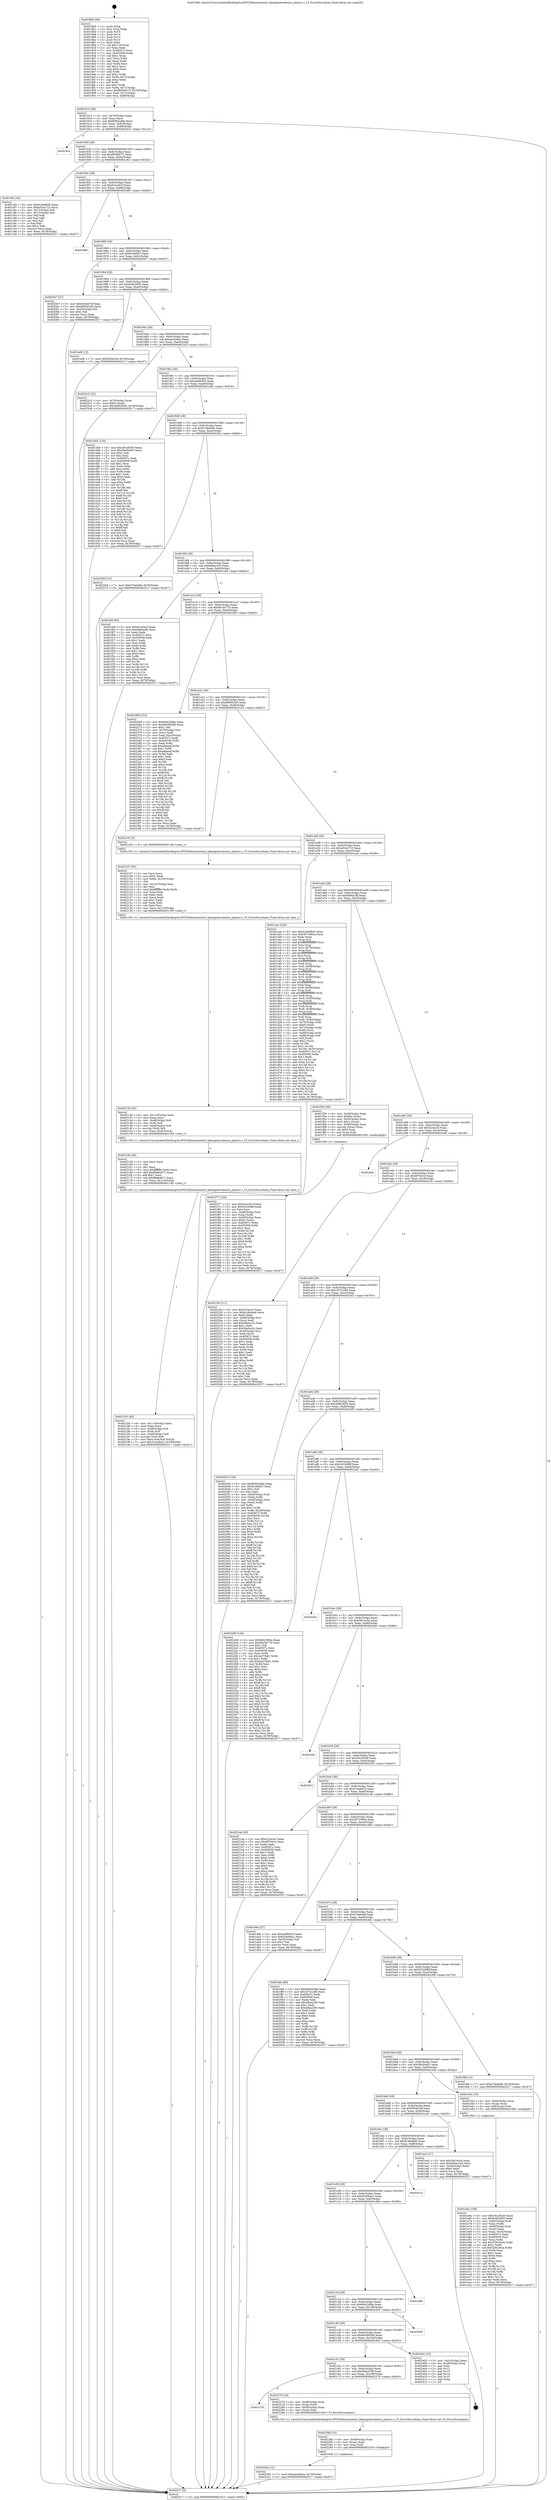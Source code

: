 digraph "0x4018b0" {
  label = "0x4018b0 (/mnt/c/Users/mathe/Desktop/tcc/POCII/binaries/extr_labenginecodeuiui_players.c_UI_ForceTorsoAnim_Final-ollvm.out::main(0))"
  labelloc = "t"
  node[shape=record]

  Entry [label="",width=0.3,height=0.3,shape=circle,fillcolor=black,style=filled]
  "0x401913" [label="{
     0x401913 [29]\l
     | [instrs]\l
     &nbsp;&nbsp;0x401913 \<+3\>: mov -0x78(%rbp),%eax\l
     &nbsp;&nbsp;0x401916 \<+2\>: mov %eax,%ecx\l
     &nbsp;&nbsp;0x401918 \<+6\>: sub $0x80942d8e,%ecx\l
     &nbsp;&nbsp;0x40191e \<+6\>: mov %eax,-0x8c(%rbp)\l
     &nbsp;&nbsp;0x401924 \<+6\>: mov %ecx,-0x90(%rbp)\l
     &nbsp;&nbsp;0x40192a \<+6\>: je 00000000004024c4 \<main+0xc14\>\l
  }"]
  "0x4024c4" [label="{
     0x4024c4\l
  }", style=dashed]
  "0x401930" [label="{
     0x401930 [28]\l
     | [instrs]\l
     &nbsp;&nbsp;0x401930 \<+5\>: jmp 0000000000401935 \<main+0x85\>\l
     &nbsp;&nbsp;0x401935 \<+6\>: mov -0x8c(%rbp),%eax\l
     &nbsp;&nbsp;0x40193b \<+5\>: sub $0x86568c73,%eax\l
     &nbsp;&nbsp;0x401940 \<+6\>: mov %eax,-0x94(%rbp)\l
     &nbsp;&nbsp;0x401946 \<+6\>: je 0000000000401c82 \<main+0x3d2\>\l
  }"]
  Exit [label="",width=0.3,height=0.3,shape=circle,fillcolor=black,style=filled,peripheries=2]
  "0x401c82" [label="{
     0x401c82 [44]\l
     | [instrs]\l
     &nbsp;&nbsp;0x401c82 \<+5\>: mov $0x618e68d5,%eax\l
     &nbsp;&nbsp;0x401c87 \<+5\>: mov $0xe53ce723,%ecx\l
     &nbsp;&nbsp;0x401c8c \<+3\>: mov -0x72(%rbp),%dl\l
     &nbsp;&nbsp;0x401c8f \<+4\>: mov -0x71(%rbp),%sil\l
     &nbsp;&nbsp;0x401c93 \<+3\>: mov %dl,%dil\l
     &nbsp;&nbsp;0x401c96 \<+3\>: and %sil,%dil\l
     &nbsp;&nbsp;0x401c99 \<+3\>: xor %sil,%dl\l
     &nbsp;&nbsp;0x401c9c \<+3\>: or %dl,%dil\l
     &nbsp;&nbsp;0x401c9f \<+4\>: test $0x1,%dil\l
     &nbsp;&nbsp;0x401ca3 \<+3\>: cmovne %ecx,%eax\l
     &nbsp;&nbsp;0x401ca6 \<+3\>: mov %eax,-0x78(%rbp)\l
     &nbsp;&nbsp;0x401ca9 \<+5\>: jmp 0000000000402517 \<main+0xc67\>\l
  }"]
  "0x40194c" [label="{
     0x40194c [28]\l
     | [instrs]\l
     &nbsp;&nbsp;0x40194c \<+5\>: jmp 0000000000401951 \<main+0xa1\>\l
     &nbsp;&nbsp;0x401951 \<+6\>: mov -0x8c(%rbp),%eax\l
     &nbsp;&nbsp;0x401957 \<+5\>: sub $0x91ec0e1f,%eax\l
     &nbsp;&nbsp;0x40195c \<+6\>: mov %eax,-0x98(%rbp)\l
     &nbsp;&nbsp;0x401962 \<+6\>: je 0000000000402480 \<main+0xbd0\>\l
  }"]
  "0x402517" [label="{
     0x402517 [5]\l
     | [instrs]\l
     &nbsp;&nbsp;0x402517 \<+5\>: jmp 0000000000401913 \<main+0x63\>\l
  }"]
  "0x4018b0" [label="{
     0x4018b0 [99]\l
     | [instrs]\l
     &nbsp;&nbsp;0x4018b0 \<+1\>: push %rbp\l
     &nbsp;&nbsp;0x4018b1 \<+3\>: mov %rsp,%rbp\l
     &nbsp;&nbsp;0x4018b4 \<+2\>: push %r15\l
     &nbsp;&nbsp;0x4018b6 \<+2\>: push %r14\l
     &nbsp;&nbsp;0x4018b8 \<+2\>: push %r13\l
     &nbsp;&nbsp;0x4018ba \<+2\>: push %r12\l
     &nbsp;&nbsp;0x4018bc \<+1\>: push %rbx\l
     &nbsp;&nbsp;0x4018bd \<+7\>: sub $0x118,%rsp\l
     &nbsp;&nbsp;0x4018c4 \<+2\>: xor %eax,%eax\l
     &nbsp;&nbsp;0x4018c6 \<+7\>: mov 0x40507c,%ecx\l
     &nbsp;&nbsp;0x4018cd \<+7\>: mov 0x405058,%edx\l
     &nbsp;&nbsp;0x4018d4 \<+3\>: sub $0x1,%eax\l
     &nbsp;&nbsp;0x4018d7 \<+3\>: mov %ecx,%r8d\l
     &nbsp;&nbsp;0x4018da \<+3\>: add %eax,%r8d\l
     &nbsp;&nbsp;0x4018dd \<+4\>: imul %r8d,%ecx\l
     &nbsp;&nbsp;0x4018e1 \<+3\>: and $0x1,%ecx\l
     &nbsp;&nbsp;0x4018e4 \<+3\>: cmp $0x0,%ecx\l
     &nbsp;&nbsp;0x4018e7 \<+4\>: sete %r9b\l
     &nbsp;&nbsp;0x4018eb \<+4\>: and $0x1,%r9b\l
     &nbsp;&nbsp;0x4018ef \<+4\>: mov %r9b,-0x72(%rbp)\l
     &nbsp;&nbsp;0x4018f3 \<+3\>: cmp $0xa,%edx\l
     &nbsp;&nbsp;0x4018f6 \<+4\>: setl %r9b\l
     &nbsp;&nbsp;0x4018fa \<+4\>: and $0x1,%r9b\l
     &nbsp;&nbsp;0x4018fe \<+4\>: mov %r9b,-0x71(%rbp)\l
     &nbsp;&nbsp;0x401902 \<+7\>: movl $0x86568c73,-0x78(%rbp)\l
     &nbsp;&nbsp;0x401909 \<+3\>: mov %edi,-0x7c(%rbp)\l
     &nbsp;&nbsp;0x40190c \<+7\>: mov %rsi,-0x88(%rbp)\l
  }"]
  "0x40229a" [label="{
     0x40229a [12]\l
     | [instrs]\l
     &nbsp;&nbsp;0x40229a \<+7\>: movl $0xaea3ebee,-0x78(%rbp)\l
     &nbsp;&nbsp;0x4022a1 \<+5\>: jmp 0000000000402517 \<main+0xc67\>\l
  }"]
  "0x402480" [label="{
     0x402480\l
  }", style=dashed]
  "0x401968" [label="{
     0x401968 [28]\l
     | [instrs]\l
     &nbsp;&nbsp;0x401968 \<+5\>: jmp 000000000040196d \<main+0xbd\>\l
     &nbsp;&nbsp;0x40196d \<+6\>: mov -0x8c(%rbp),%eax\l
     &nbsp;&nbsp;0x401973 \<+5\>: sub $0x9c3fe847,%eax\l
     &nbsp;&nbsp;0x401978 \<+6\>: mov %eax,-0x9c(%rbp)\l
     &nbsp;&nbsp;0x40197e \<+6\>: je 00000000004020e7 \<main+0x837\>\l
  }"]
  "0x40228b" [label="{
     0x40228b [15]\l
     | [instrs]\l
     &nbsp;&nbsp;0x40228b \<+4\>: mov -0x48(%rbp),%rax\l
     &nbsp;&nbsp;0x40228f \<+3\>: mov (%rax),%rax\l
     &nbsp;&nbsp;0x402292 \<+3\>: mov %rax,%rdi\l
     &nbsp;&nbsp;0x402295 \<+5\>: call 0000000000401030 \<free@plt\>\l
     | [calls]\l
     &nbsp;&nbsp;0x401030 \{1\} (unknown)\l
  }"]
  "0x4020e7" [label="{
     0x4020e7 [27]\l
     | [instrs]\l
     &nbsp;&nbsp;0x4020e7 \<+5\>: mov $0x6d4e476f,%eax\l
     &nbsp;&nbsp;0x4020ec \<+5\>: mov $0xd60002d5,%ecx\l
     &nbsp;&nbsp;0x4020f1 \<+3\>: mov -0x2d(%rbp),%dl\l
     &nbsp;&nbsp;0x4020f4 \<+3\>: test $0x1,%dl\l
     &nbsp;&nbsp;0x4020f7 \<+3\>: cmovne %ecx,%eax\l
     &nbsp;&nbsp;0x4020fa \<+3\>: mov %eax,-0x78(%rbp)\l
     &nbsp;&nbsp;0x4020fd \<+5\>: jmp 0000000000402517 \<main+0xc67\>\l
  }"]
  "0x401984" [label="{
     0x401984 [28]\l
     | [instrs]\l
     &nbsp;&nbsp;0x401984 \<+5\>: jmp 0000000000401989 \<main+0xd9\>\l
     &nbsp;&nbsp;0x401989 \<+6\>: mov -0x8c(%rbp),%eax\l
     &nbsp;&nbsp;0x40198f \<+5\>: sub $0x9c602805,%eax\l
     &nbsp;&nbsp;0x401994 \<+6\>: mov %eax,-0xa0(%rbp)\l
     &nbsp;&nbsp;0x40199a \<+6\>: je 0000000000401ed6 \<main+0x626\>\l
  }"]
  "0x401c78" [label="{
     0x401c78\l
  }", style=dashed]
  "0x401ed6" [label="{
     0x401ed6 [12]\l
     | [instrs]\l
     &nbsp;&nbsp;0x401ed6 \<+7\>: movl $0x5f5461ef,-0x78(%rbp)\l
     &nbsp;&nbsp;0x401edd \<+5\>: jmp 0000000000402517 \<main+0xc67\>\l
  }"]
  "0x4019a0" [label="{
     0x4019a0 [28]\l
     | [instrs]\l
     &nbsp;&nbsp;0x4019a0 \<+5\>: jmp 00000000004019a5 \<main+0xf5\>\l
     &nbsp;&nbsp;0x4019a5 \<+6\>: mov -0x8c(%rbp),%eax\l
     &nbsp;&nbsp;0x4019ab \<+5\>: sub $0xaea3ebee,%eax\l
     &nbsp;&nbsp;0x4019b0 \<+6\>: mov %eax,-0xa4(%rbp)\l
     &nbsp;&nbsp;0x4019b6 \<+6\>: je 00000000004022c3 \<main+0xa13\>\l
  }"]
  "0x402279" [label="{
     0x402279 [18]\l
     | [instrs]\l
     &nbsp;&nbsp;0x402279 \<+4\>: mov -0x48(%rbp),%rax\l
     &nbsp;&nbsp;0x40227d \<+3\>: mov (%rax),%rdi\l
     &nbsp;&nbsp;0x402280 \<+4\>: mov -0x58(%rbp),%rax\l
     &nbsp;&nbsp;0x402284 \<+2\>: mov (%rax),%esi\l
     &nbsp;&nbsp;0x402286 \<+5\>: call 00000000004015c0 \<UI_ForceTorsoAnim\>\l
     | [calls]\l
     &nbsp;&nbsp;0x4015c0 \{1\} (/mnt/c/Users/mathe/Desktop/tcc/POCII/binaries/extr_labenginecodeuiui_players.c_UI_ForceTorsoAnim_Final-ollvm.out::UI_ForceTorsoAnim)\l
  }"]
  "0x4022c3" [label="{
     0x4022c3 [22]\l
     | [instrs]\l
     &nbsp;&nbsp;0x4022c3 \<+4\>: mov -0x70(%rbp),%rax\l
     &nbsp;&nbsp;0x4022c7 \<+6\>: movl $0x0,(%rax)\l
     &nbsp;&nbsp;0x4022cd \<+7\>: movl $0x2b90265b,-0x78(%rbp)\l
     &nbsp;&nbsp;0x4022d4 \<+5\>: jmp 0000000000402517 \<main+0xc67\>\l
  }"]
  "0x4019bc" [label="{
     0x4019bc [28]\l
     | [instrs]\l
     &nbsp;&nbsp;0x4019bc \<+5\>: jmp 00000000004019c1 \<main+0x111\>\l
     &nbsp;&nbsp;0x4019c1 \<+6\>: mov -0x8c(%rbp),%eax\l
     &nbsp;&nbsp;0x4019c7 \<+5\>: sub $0xaef965e5,%eax\l
     &nbsp;&nbsp;0x4019cc \<+6\>: mov %eax,-0xa8(%rbp)\l
     &nbsp;&nbsp;0x4019d2 \<+6\>: je 0000000000401dd4 \<main+0x524\>\l
  }"]
  "0x401c5c" [label="{
     0x401c5c [28]\l
     | [instrs]\l
     &nbsp;&nbsp;0x401c5c \<+5\>: jmp 0000000000401c61 \<main+0x3b1\>\l
     &nbsp;&nbsp;0x401c61 \<+6\>: mov -0x8c(%rbp),%eax\l
     &nbsp;&nbsp;0x401c67 \<+5\>: sub $0x6d4e476f,%eax\l
     &nbsp;&nbsp;0x401c6c \<+6\>: mov %eax,-0x108(%rbp)\l
     &nbsp;&nbsp;0x401c72 \<+6\>: je 0000000000402279 \<main+0x9c9\>\l
  }"]
  "0x401dd4" [label="{
     0x401dd4 [134]\l
     | [instrs]\l
     &nbsp;&nbsp;0x401dd4 \<+5\>: mov $0x30c29240,%eax\l
     &nbsp;&nbsp;0x401dd9 \<+5\>: mov $0x59a50e91,%ecx\l
     &nbsp;&nbsp;0x401dde \<+2\>: mov $0x1,%dl\l
     &nbsp;&nbsp;0x401de0 \<+2\>: xor %esi,%esi\l
     &nbsp;&nbsp;0x401de2 \<+7\>: mov 0x40507c,%edi\l
     &nbsp;&nbsp;0x401de9 \<+8\>: mov 0x405058,%r8d\l
     &nbsp;&nbsp;0x401df1 \<+3\>: sub $0x1,%esi\l
     &nbsp;&nbsp;0x401df4 \<+3\>: mov %edi,%r9d\l
     &nbsp;&nbsp;0x401df7 \<+3\>: add %esi,%r9d\l
     &nbsp;&nbsp;0x401dfa \<+4\>: imul %r9d,%edi\l
     &nbsp;&nbsp;0x401dfe \<+3\>: and $0x1,%edi\l
     &nbsp;&nbsp;0x401e01 \<+3\>: cmp $0x0,%edi\l
     &nbsp;&nbsp;0x401e04 \<+4\>: sete %r10b\l
     &nbsp;&nbsp;0x401e08 \<+4\>: cmp $0xa,%r8d\l
     &nbsp;&nbsp;0x401e0c \<+4\>: setl %r11b\l
     &nbsp;&nbsp;0x401e10 \<+3\>: mov %r10b,%bl\l
     &nbsp;&nbsp;0x401e13 \<+3\>: xor $0xff,%bl\l
     &nbsp;&nbsp;0x401e16 \<+3\>: mov %r11b,%r14b\l
     &nbsp;&nbsp;0x401e19 \<+4\>: xor $0xff,%r14b\l
     &nbsp;&nbsp;0x401e1d \<+3\>: xor $0x0,%dl\l
     &nbsp;&nbsp;0x401e20 \<+3\>: mov %bl,%r15b\l
     &nbsp;&nbsp;0x401e23 \<+4\>: and $0x0,%r15b\l
     &nbsp;&nbsp;0x401e27 \<+3\>: and %dl,%r10b\l
     &nbsp;&nbsp;0x401e2a \<+3\>: mov %r14b,%r12b\l
     &nbsp;&nbsp;0x401e2d \<+4\>: and $0x0,%r12b\l
     &nbsp;&nbsp;0x401e31 \<+3\>: and %dl,%r11b\l
     &nbsp;&nbsp;0x401e34 \<+3\>: or %r10b,%r15b\l
     &nbsp;&nbsp;0x401e37 \<+3\>: or %r11b,%r12b\l
     &nbsp;&nbsp;0x401e3a \<+3\>: xor %r12b,%r15b\l
     &nbsp;&nbsp;0x401e3d \<+3\>: or %r14b,%bl\l
     &nbsp;&nbsp;0x401e40 \<+3\>: xor $0xff,%bl\l
     &nbsp;&nbsp;0x401e43 \<+3\>: or $0x0,%dl\l
     &nbsp;&nbsp;0x401e46 \<+2\>: and %dl,%bl\l
     &nbsp;&nbsp;0x401e48 \<+3\>: or %bl,%r15b\l
     &nbsp;&nbsp;0x401e4b \<+4\>: test $0x1,%r15b\l
     &nbsp;&nbsp;0x401e4f \<+3\>: cmovne %ecx,%eax\l
     &nbsp;&nbsp;0x401e52 \<+3\>: mov %eax,-0x78(%rbp)\l
     &nbsp;&nbsp;0x401e55 \<+5\>: jmp 0000000000402517 \<main+0xc67\>\l
  }"]
  "0x4019d8" [label="{
     0x4019d8 [28]\l
     | [instrs]\l
     &nbsp;&nbsp;0x4019d8 \<+5\>: jmp 00000000004019dd \<main+0x12d\>\l
     &nbsp;&nbsp;0x4019dd \<+6\>: mov -0x8c(%rbp),%eax\l
     &nbsp;&nbsp;0x4019e3 \<+5\>: sub $0xb1db44ab,%eax\l
     &nbsp;&nbsp;0x4019e8 \<+6\>: mov %eax,-0xac(%rbp)\l
     &nbsp;&nbsp;0x4019ee \<+6\>: je 000000000040226d \<main+0x9bd\>\l
  }"]
  "0x402402" [label="{
     0x402402 [18]\l
     | [instrs]\l
     &nbsp;&nbsp;0x402402 \<+3\>: mov -0x2c(%rbp),%eax\l
     &nbsp;&nbsp;0x402405 \<+4\>: lea -0x28(%rbp),%rsp\l
     &nbsp;&nbsp;0x402409 \<+1\>: pop %rbx\l
     &nbsp;&nbsp;0x40240a \<+2\>: pop %r12\l
     &nbsp;&nbsp;0x40240c \<+2\>: pop %r13\l
     &nbsp;&nbsp;0x40240e \<+2\>: pop %r14\l
     &nbsp;&nbsp;0x402410 \<+2\>: pop %r15\l
     &nbsp;&nbsp;0x402412 \<+1\>: pop %rbp\l
     &nbsp;&nbsp;0x402413 \<+1\>: ret\l
  }"]
  "0x40226d" [label="{
     0x40226d [12]\l
     | [instrs]\l
     &nbsp;&nbsp;0x40226d \<+7\>: movl $0x47fa0e68,-0x78(%rbp)\l
     &nbsp;&nbsp;0x402274 \<+5\>: jmp 0000000000402517 \<main+0xc67\>\l
  }"]
  "0x4019f4" [label="{
     0x4019f4 [28]\l
     | [instrs]\l
     &nbsp;&nbsp;0x4019f4 \<+5\>: jmp 00000000004019f9 \<main+0x149\>\l
     &nbsp;&nbsp;0x4019f9 \<+6\>: mov -0x8c(%rbp),%eax\l
     &nbsp;&nbsp;0x4019ff \<+5\>: sub $0xb66ac1b5,%eax\l
     &nbsp;&nbsp;0x401a04 \<+6\>: mov %eax,-0xb0(%rbp)\l
     &nbsp;&nbsp;0x401a0a \<+6\>: je 0000000000401efd \<main+0x64d\>\l
  }"]
  "0x401c40" [label="{
     0x401c40 [28]\l
     | [instrs]\l
     &nbsp;&nbsp;0x401c40 \<+5\>: jmp 0000000000401c45 \<main+0x395\>\l
     &nbsp;&nbsp;0x401c45 \<+6\>: mov -0x8c(%rbp),%eax\l
     &nbsp;&nbsp;0x401c4b \<+5\>: sub $0x6b5995db,%eax\l
     &nbsp;&nbsp;0x401c50 \<+6\>: mov %eax,-0x104(%rbp)\l
     &nbsp;&nbsp;0x401c56 \<+6\>: je 0000000000402402 \<main+0xb52\>\l
  }"]
  "0x401efd" [label="{
     0x401efd [83]\l
     | [instrs]\l
     &nbsp;&nbsp;0x401efd \<+5\>: mov $0x91ec0e1f,%eax\l
     &nbsp;&nbsp;0x401f02 \<+5\>: mov $0xf484a2fb,%ecx\l
     &nbsp;&nbsp;0x401f07 \<+2\>: xor %edx,%edx\l
     &nbsp;&nbsp;0x401f09 \<+7\>: mov 0x40507c,%esi\l
     &nbsp;&nbsp;0x401f10 \<+7\>: mov 0x405058,%edi\l
     &nbsp;&nbsp;0x401f17 \<+3\>: sub $0x1,%edx\l
     &nbsp;&nbsp;0x401f1a \<+3\>: mov %esi,%r8d\l
     &nbsp;&nbsp;0x401f1d \<+3\>: add %edx,%r8d\l
     &nbsp;&nbsp;0x401f20 \<+4\>: imul %r8d,%esi\l
     &nbsp;&nbsp;0x401f24 \<+3\>: and $0x1,%esi\l
     &nbsp;&nbsp;0x401f27 \<+3\>: cmp $0x0,%esi\l
     &nbsp;&nbsp;0x401f2a \<+4\>: sete %r9b\l
     &nbsp;&nbsp;0x401f2e \<+3\>: cmp $0xa,%edi\l
     &nbsp;&nbsp;0x401f31 \<+4\>: setl %r10b\l
     &nbsp;&nbsp;0x401f35 \<+3\>: mov %r9b,%r11b\l
     &nbsp;&nbsp;0x401f38 \<+3\>: and %r10b,%r11b\l
     &nbsp;&nbsp;0x401f3b \<+3\>: xor %r10b,%r9b\l
     &nbsp;&nbsp;0x401f3e \<+3\>: or %r9b,%r11b\l
     &nbsp;&nbsp;0x401f41 \<+4\>: test $0x1,%r11b\l
     &nbsp;&nbsp;0x401f45 \<+3\>: cmovne %ecx,%eax\l
     &nbsp;&nbsp;0x401f48 \<+3\>: mov %eax,-0x78(%rbp)\l
     &nbsp;&nbsp;0x401f4b \<+5\>: jmp 0000000000402517 \<main+0xc67\>\l
  }"]
  "0x401a10" [label="{
     0x401a10 [28]\l
     | [instrs]\l
     &nbsp;&nbsp;0x401a10 \<+5\>: jmp 0000000000401a15 \<main+0x165\>\l
     &nbsp;&nbsp;0x401a15 \<+6\>: mov -0x8c(%rbp),%eax\l
     &nbsp;&nbsp;0x401a1b \<+5\>: sub $0xd0c5477b,%eax\l
     &nbsp;&nbsp;0x401a20 \<+6\>: mov %eax,-0xb4(%rbp)\l
     &nbsp;&nbsp;0x401a26 \<+6\>: je 0000000000402369 \<main+0xab9\>\l
  }"]
  "0x402505" [label="{
     0x402505\l
  }", style=dashed]
  "0x402369" [label="{
     0x402369 [153]\l
     | [instrs]\l
     &nbsp;&nbsp;0x402369 \<+5\>: mov $0x684256ba,%eax\l
     &nbsp;&nbsp;0x40236e \<+5\>: mov $0x6b5995db,%ecx\l
     &nbsp;&nbsp;0x402373 \<+2\>: mov $0x1,%dl\l
     &nbsp;&nbsp;0x402375 \<+4\>: mov -0x70(%rbp),%rsi\l
     &nbsp;&nbsp;0x402379 \<+2\>: mov (%rsi),%edi\l
     &nbsp;&nbsp;0x40237b \<+3\>: mov %edi,-0x2c(%rbp)\l
     &nbsp;&nbsp;0x40237e \<+7\>: mov 0x40507c,%edi\l
     &nbsp;&nbsp;0x402385 \<+8\>: mov 0x405058,%r8d\l
     &nbsp;&nbsp;0x40238d \<+3\>: mov %edi,%r9d\l
     &nbsp;&nbsp;0x402390 \<+7\>: add $0xefeaeaf,%r9d\l
     &nbsp;&nbsp;0x402397 \<+4\>: sub $0x1,%r9d\l
     &nbsp;&nbsp;0x40239b \<+7\>: sub $0xefeaeaf,%r9d\l
     &nbsp;&nbsp;0x4023a2 \<+4\>: imul %r9d,%edi\l
     &nbsp;&nbsp;0x4023a6 \<+3\>: and $0x1,%edi\l
     &nbsp;&nbsp;0x4023a9 \<+3\>: cmp $0x0,%edi\l
     &nbsp;&nbsp;0x4023ac \<+4\>: sete %r10b\l
     &nbsp;&nbsp;0x4023b0 \<+4\>: cmp $0xa,%r8d\l
     &nbsp;&nbsp;0x4023b4 \<+4\>: setl %r11b\l
     &nbsp;&nbsp;0x4023b8 \<+3\>: mov %r10b,%bl\l
     &nbsp;&nbsp;0x4023bb \<+3\>: xor $0xff,%bl\l
     &nbsp;&nbsp;0x4023be \<+3\>: mov %r11b,%r14b\l
     &nbsp;&nbsp;0x4023c1 \<+4\>: xor $0xff,%r14b\l
     &nbsp;&nbsp;0x4023c5 \<+3\>: xor $0x0,%dl\l
     &nbsp;&nbsp;0x4023c8 \<+3\>: mov %bl,%r15b\l
     &nbsp;&nbsp;0x4023cb \<+4\>: and $0x0,%r15b\l
     &nbsp;&nbsp;0x4023cf \<+3\>: and %dl,%r10b\l
     &nbsp;&nbsp;0x4023d2 \<+3\>: mov %r14b,%r12b\l
     &nbsp;&nbsp;0x4023d5 \<+4\>: and $0x0,%r12b\l
     &nbsp;&nbsp;0x4023d9 \<+3\>: and %dl,%r11b\l
     &nbsp;&nbsp;0x4023dc \<+3\>: or %r10b,%r15b\l
     &nbsp;&nbsp;0x4023df \<+3\>: or %r11b,%r12b\l
     &nbsp;&nbsp;0x4023e2 \<+3\>: xor %r12b,%r15b\l
     &nbsp;&nbsp;0x4023e5 \<+3\>: or %r14b,%bl\l
     &nbsp;&nbsp;0x4023e8 \<+3\>: xor $0xff,%bl\l
     &nbsp;&nbsp;0x4023eb \<+3\>: or $0x0,%dl\l
     &nbsp;&nbsp;0x4023ee \<+2\>: and %dl,%bl\l
     &nbsp;&nbsp;0x4023f0 \<+3\>: or %bl,%r15b\l
     &nbsp;&nbsp;0x4023f3 \<+4\>: test $0x1,%r15b\l
     &nbsp;&nbsp;0x4023f7 \<+3\>: cmovne %ecx,%eax\l
     &nbsp;&nbsp;0x4023fa \<+3\>: mov %eax,-0x78(%rbp)\l
     &nbsp;&nbsp;0x4023fd \<+5\>: jmp 0000000000402517 \<main+0xc67\>\l
  }"]
  "0x401a2c" [label="{
     0x401a2c [28]\l
     | [instrs]\l
     &nbsp;&nbsp;0x401a2c \<+5\>: jmp 0000000000401a31 \<main+0x181\>\l
     &nbsp;&nbsp;0x401a31 \<+6\>: mov -0x8c(%rbp),%eax\l
     &nbsp;&nbsp;0x401a37 \<+5\>: sub $0xd60002d5,%eax\l
     &nbsp;&nbsp;0x401a3c \<+6\>: mov %eax,-0xb8(%rbp)\l
     &nbsp;&nbsp;0x401a42 \<+6\>: je 0000000000402102 \<main+0x852\>\l
  }"]
  "0x401c24" [label="{
     0x401c24 [28]\l
     | [instrs]\l
     &nbsp;&nbsp;0x401c24 \<+5\>: jmp 0000000000401c29 \<main+0x379\>\l
     &nbsp;&nbsp;0x401c29 \<+6\>: mov -0x8c(%rbp),%eax\l
     &nbsp;&nbsp;0x401c2f \<+5\>: sub $0x684256ba,%eax\l
     &nbsp;&nbsp;0x401c34 \<+6\>: mov %eax,-0x100(%rbp)\l
     &nbsp;&nbsp;0x401c3a \<+6\>: je 0000000000402505 \<main+0xc55\>\l
  }"]
  "0x402102" [label="{
     0x402102 [5]\l
     | [instrs]\l
     &nbsp;&nbsp;0x402102 \<+5\>: call 0000000000401160 \<next_i\>\l
     | [calls]\l
     &nbsp;&nbsp;0x401160 \{1\} (/mnt/c/Users/mathe/Desktop/tcc/POCII/binaries/extr_labenginecodeuiui_players.c_UI_ForceTorsoAnim_Final-ollvm.out::next_i)\l
  }"]
  "0x401a48" [label="{
     0x401a48 [28]\l
     | [instrs]\l
     &nbsp;&nbsp;0x401a48 \<+5\>: jmp 0000000000401a4d \<main+0x19d\>\l
     &nbsp;&nbsp;0x401a4d \<+6\>: mov -0x8c(%rbp),%eax\l
     &nbsp;&nbsp;0x401a53 \<+5\>: sub $0xe53ce723,%eax\l
     &nbsp;&nbsp;0x401a58 \<+6\>: mov %eax,-0xbc(%rbp)\l
     &nbsp;&nbsp;0x401a5e \<+6\>: je 0000000000401cae \<main+0x3fe\>\l
  }"]
  "0x401db9" [label="{
     0x401db9\l
  }", style=dashed]
  "0x401cae" [label="{
     0x401cae [240]\l
     | [instrs]\l
     &nbsp;&nbsp;0x401cae \<+5\>: mov $0x618e68d5,%eax\l
     &nbsp;&nbsp;0x401cb3 \<+5\>: mov $0x3971993e,%ecx\l
     &nbsp;&nbsp;0x401cb8 \<+2\>: xor %edx,%edx\l
     &nbsp;&nbsp;0x401cba \<+3\>: mov %rsp,%rsi\l
     &nbsp;&nbsp;0x401cbd \<+4\>: add $0xfffffffffffffff0,%rsi\l
     &nbsp;&nbsp;0x401cc1 \<+3\>: mov %rsi,%rsp\l
     &nbsp;&nbsp;0x401cc4 \<+4\>: mov %rsi,-0x70(%rbp)\l
     &nbsp;&nbsp;0x401cc8 \<+3\>: mov %rsp,%rsi\l
     &nbsp;&nbsp;0x401ccb \<+4\>: add $0xfffffffffffffff0,%rsi\l
     &nbsp;&nbsp;0x401ccf \<+3\>: mov %rsi,%rsp\l
     &nbsp;&nbsp;0x401cd2 \<+3\>: mov %rsp,%rdi\l
     &nbsp;&nbsp;0x401cd5 \<+4\>: add $0xfffffffffffffff0,%rdi\l
     &nbsp;&nbsp;0x401cd9 \<+3\>: mov %rdi,%rsp\l
     &nbsp;&nbsp;0x401cdc \<+4\>: mov %rdi,-0x68(%rbp)\l
     &nbsp;&nbsp;0x401ce0 \<+3\>: mov %rsp,%rdi\l
     &nbsp;&nbsp;0x401ce3 \<+4\>: add $0xfffffffffffffff0,%rdi\l
     &nbsp;&nbsp;0x401ce7 \<+3\>: mov %rdi,%rsp\l
     &nbsp;&nbsp;0x401cea \<+4\>: mov %rdi,-0x60(%rbp)\l
     &nbsp;&nbsp;0x401cee \<+3\>: mov %rsp,%rdi\l
     &nbsp;&nbsp;0x401cf1 \<+4\>: add $0xfffffffffffffff0,%rdi\l
     &nbsp;&nbsp;0x401cf5 \<+3\>: mov %rdi,%rsp\l
     &nbsp;&nbsp;0x401cf8 \<+4\>: mov %rdi,-0x58(%rbp)\l
     &nbsp;&nbsp;0x401cfc \<+3\>: mov %rsp,%rdi\l
     &nbsp;&nbsp;0x401cff \<+4\>: add $0xfffffffffffffff0,%rdi\l
     &nbsp;&nbsp;0x401d03 \<+3\>: mov %rdi,%rsp\l
     &nbsp;&nbsp;0x401d06 \<+4\>: mov %rdi,-0x50(%rbp)\l
     &nbsp;&nbsp;0x401d0a \<+3\>: mov %rsp,%rdi\l
     &nbsp;&nbsp;0x401d0d \<+4\>: add $0xfffffffffffffff0,%rdi\l
     &nbsp;&nbsp;0x401d11 \<+3\>: mov %rdi,%rsp\l
     &nbsp;&nbsp;0x401d14 \<+4\>: mov %rdi,-0x48(%rbp)\l
     &nbsp;&nbsp;0x401d18 \<+3\>: mov %rsp,%rdi\l
     &nbsp;&nbsp;0x401d1b \<+4\>: add $0xfffffffffffffff0,%rdi\l
     &nbsp;&nbsp;0x401d1f \<+3\>: mov %rdi,%rsp\l
     &nbsp;&nbsp;0x401d22 \<+4\>: mov %rdi,-0x40(%rbp)\l
     &nbsp;&nbsp;0x401d26 \<+4\>: mov -0x70(%rbp),%rdi\l
     &nbsp;&nbsp;0x401d2a \<+6\>: movl $0x0,(%rdi)\l
     &nbsp;&nbsp;0x401d30 \<+4\>: mov -0x7c(%rbp),%r8d\l
     &nbsp;&nbsp;0x401d34 \<+3\>: mov %r8d,(%rsi)\l
     &nbsp;&nbsp;0x401d37 \<+4\>: mov -0x68(%rbp),%rdi\l
     &nbsp;&nbsp;0x401d3b \<+7\>: mov -0x88(%rbp),%r9\l
     &nbsp;&nbsp;0x401d42 \<+3\>: mov %r9,(%rdi)\l
     &nbsp;&nbsp;0x401d45 \<+3\>: cmpl $0x2,(%rsi)\l
     &nbsp;&nbsp;0x401d48 \<+4\>: setne %r10b\l
     &nbsp;&nbsp;0x401d4c \<+4\>: and $0x1,%r10b\l
     &nbsp;&nbsp;0x401d50 \<+4\>: mov %r10b,-0x35(%rbp)\l
     &nbsp;&nbsp;0x401d54 \<+8\>: mov 0x40507c,%r11d\l
     &nbsp;&nbsp;0x401d5c \<+7\>: mov 0x405058,%ebx\l
     &nbsp;&nbsp;0x401d63 \<+3\>: sub $0x1,%edx\l
     &nbsp;&nbsp;0x401d66 \<+3\>: mov %r11d,%r14d\l
     &nbsp;&nbsp;0x401d69 \<+3\>: add %edx,%r14d\l
     &nbsp;&nbsp;0x401d6c \<+4\>: imul %r14d,%r11d\l
     &nbsp;&nbsp;0x401d70 \<+4\>: and $0x1,%r11d\l
     &nbsp;&nbsp;0x401d74 \<+4\>: cmp $0x0,%r11d\l
     &nbsp;&nbsp;0x401d78 \<+4\>: sete %r10b\l
     &nbsp;&nbsp;0x401d7c \<+3\>: cmp $0xa,%ebx\l
     &nbsp;&nbsp;0x401d7f \<+4\>: setl %r15b\l
     &nbsp;&nbsp;0x401d83 \<+3\>: mov %r10b,%r12b\l
     &nbsp;&nbsp;0x401d86 \<+3\>: and %r15b,%r12b\l
     &nbsp;&nbsp;0x401d89 \<+3\>: xor %r15b,%r10b\l
     &nbsp;&nbsp;0x401d8c \<+3\>: or %r10b,%r12b\l
     &nbsp;&nbsp;0x401d8f \<+4\>: test $0x1,%r12b\l
     &nbsp;&nbsp;0x401d93 \<+3\>: cmovne %ecx,%eax\l
     &nbsp;&nbsp;0x401d96 \<+3\>: mov %eax,-0x78(%rbp)\l
     &nbsp;&nbsp;0x401d99 \<+5\>: jmp 0000000000402517 \<main+0xc67\>\l
  }"]
  "0x401a64" [label="{
     0x401a64 [28]\l
     | [instrs]\l
     &nbsp;&nbsp;0x401a64 \<+5\>: jmp 0000000000401a69 \<main+0x1b9\>\l
     &nbsp;&nbsp;0x401a69 \<+6\>: mov -0x8c(%rbp),%eax\l
     &nbsp;&nbsp;0x401a6f \<+5\>: sub $0xf484a2fb,%eax\l
     &nbsp;&nbsp;0x401a74 \<+6\>: mov %eax,-0xc0(%rbp)\l
     &nbsp;&nbsp;0x401a7a \<+6\>: je 0000000000401f50 \<main+0x6a0\>\l
  }"]
  "0x401c08" [label="{
     0x401c08 [28]\l
     | [instrs]\l
     &nbsp;&nbsp;0x401c08 \<+5\>: jmp 0000000000401c0d \<main+0x35d\>\l
     &nbsp;&nbsp;0x401c0d \<+6\>: mov -0x8c(%rbp),%eax\l
     &nbsp;&nbsp;0x401c13 \<+5\>: sub $0x63409aa1,%eax\l
     &nbsp;&nbsp;0x401c18 \<+6\>: mov %eax,-0xfc(%rbp)\l
     &nbsp;&nbsp;0x401c1e \<+6\>: je 0000000000401db9 \<main+0x509\>\l
  }"]
  "0x402414" [label="{
     0x402414\l
  }", style=dashed]
  "0x401f50" [label="{
     0x401f50 [39]\l
     | [instrs]\l
     &nbsp;&nbsp;0x401f50 \<+4\>: mov -0x58(%rbp),%rax\l
     &nbsp;&nbsp;0x401f54 \<+6\>: movl $0x64,(%rax)\l
     &nbsp;&nbsp;0x401f5a \<+4\>: mov -0x50(%rbp),%rax\l
     &nbsp;&nbsp;0x401f5e \<+6\>: movl $0x1,(%rax)\l
     &nbsp;&nbsp;0x401f64 \<+4\>: mov -0x50(%rbp),%rax\l
     &nbsp;&nbsp;0x401f68 \<+3\>: movslq (%rax),%rax\l
     &nbsp;&nbsp;0x401f6b \<+4\>: shl $0x3,%rax\l
     &nbsp;&nbsp;0x401f6f \<+3\>: mov %rax,%rdi\l
     &nbsp;&nbsp;0x401f72 \<+5\>: call 0000000000401050 \<malloc@plt\>\l
     | [calls]\l
     &nbsp;&nbsp;0x401050 \{1\} (unknown)\l
  }"]
  "0x401a80" [label="{
     0x401a80 [28]\l
     | [instrs]\l
     &nbsp;&nbsp;0x401a80 \<+5\>: jmp 0000000000401a85 \<main+0x1d5\>\l
     &nbsp;&nbsp;0x401a85 \<+6\>: mov -0x8c(%rbp),%eax\l
     &nbsp;&nbsp;0x401a8b \<+5\>: sub $0x523ece3,%eax\l
     &nbsp;&nbsp;0x401a90 \<+6\>: mov %eax,-0xc4(%rbp)\l
     &nbsp;&nbsp;0x401a96 \<+6\>: je 00000000004024e6 \<main+0xc36\>\l
  }"]
  "0x402183" [label="{
     0x402183 [40]\l
     | [instrs]\l
     &nbsp;&nbsp;0x402183 \<+6\>: mov -0x114(%rbp),%ecx\l
     &nbsp;&nbsp;0x402189 \<+3\>: imul %eax,%ecx\l
     &nbsp;&nbsp;0x40218c \<+4\>: mov -0x48(%rbp),%r8\l
     &nbsp;&nbsp;0x402190 \<+3\>: mov (%r8),%r8\l
     &nbsp;&nbsp;0x402193 \<+4\>: mov -0x40(%rbp),%r9\l
     &nbsp;&nbsp;0x402197 \<+3\>: movslq (%r9),%r9\l
     &nbsp;&nbsp;0x40219a \<+5\>: mov %ecx,0x4(%r8,%r9,8)\l
     &nbsp;&nbsp;0x40219f \<+7\>: movl $0x31eebb22,-0x78(%rbp)\l
     &nbsp;&nbsp;0x4021a6 \<+5\>: jmp 0000000000402517 \<main+0xc67\>\l
  }"]
  "0x4024e6" [label="{
     0x4024e6\l
  }", style=dashed]
  "0x401a9c" [label="{
     0x401a9c [28]\l
     | [instrs]\l
     &nbsp;&nbsp;0x401a9c \<+5\>: jmp 0000000000401aa1 \<main+0x1f1\>\l
     &nbsp;&nbsp;0x401aa1 \<+6\>: mov -0x8c(%rbp),%eax\l
     &nbsp;&nbsp;0x401aa7 \<+5\>: sub $0x8f76d1b,%eax\l
     &nbsp;&nbsp;0x401aac \<+6\>: mov %eax,-0xc8(%rbp)\l
     &nbsp;&nbsp;0x401ab2 \<+6\>: je 00000000004021fe \<main+0x94e\>\l
  }"]
  "0x40215b" [label="{
     0x40215b [40]\l
     | [instrs]\l
     &nbsp;&nbsp;0x40215b \<+5\>: mov $0x2,%ecx\l
     &nbsp;&nbsp;0x402160 \<+1\>: cltd\l
     &nbsp;&nbsp;0x402161 \<+2\>: idiv %ecx\l
     &nbsp;&nbsp;0x402163 \<+6\>: imul $0xfffffffe,%edx,%ecx\l
     &nbsp;&nbsp;0x402169 \<+6\>: add $0x89e6dd71,%ecx\l
     &nbsp;&nbsp;0x40216f \<+3\>: add $0x1,%ecx\l
     &nbsp;&nbsp;0x402172 \<+6\>: sub $0x89e6dd71,%ecx\l
     &nbsp;&nbsp;0x402178 \<+6\>: mov %ecx,-0x114(%rbp)\l
     &nbsp;&nbsp;0x40217e \<+5\>: call 0000000000401160 \<next_i\>\l
     | [calls]\l
     &nbsp;&nbsp;0x401160 \{1\} (/mnt/c/Users/mathe/Desktop/tcc/POCII/binaries/extr_labenginecodeuiui_players.c_UI_ForceTorsoAnim_Final-ollvm.out::next_i)\l
  }"]
  "0x4021fe" [label="{
     0x4021fe [111]\l
     | [instrs]\l
     &nbsp;&nbsp;0x4021fe \<+5\>: mov $0x523ece3,%eax\l
     &nbsp;&nbsp;0x402203 \<+5\>: mov $0xb1db44ab,%ecx\l
     &nbsp;&nbsp;0x402208 \<+2\>: xor %edx,%edx\l
     &nbsp;&nbsp;0x40220a \<+4\>: mov -0x40(%rbp),%rsi\l
     &nbsp;&nbsp;0x40220e \<+2\>: mov (%rsi),%edi\l
     &nbsp;&nbsp;0x402210 \<+6\>: add $0x38e0cc2c,%edi\l
     &nbsp;&nbsp;0x402216 \<+3\>: add $0x1,%edi\l
     &nbsp;&nbsp;0x402219 \<+6\>: sub $0x38e0cc2c,%edi\l
     &nbsp;&nbsp;0x40221f \<+4\>: mov -0x40(%rbp),%rsi\l
     &nbsp;&nbsp;0x402223 \<+2\>: mov %edi,(%rsi)\l
     &nbsp;&nbsp;0x402225 \<+7\>: mov 0x40507c,%edi\l
     &nbsp;&nbsp;0x40222c \<+8\>: mov 0x405058,%r8d\l
     &nbsp;&nbsp;0x402234 \<+3\>: sub $0x1,%edx\l
     &nbsp;&nbsp;0x402237 \<+3\>: mov %edi,%r9d\l
     &nbsp;&nbsp;0x40223a \<+3\>: add %edx,%r9d\l
     &nbsp;&nbsp;0x40223d \<+4\>: imul %r9d,%edi\l
     &nbsp;&nbsp;0x402241 \<+3\>: and $0x1,%edi\l
     &nbsp;&nbsp;0x402244 \<+3\>: cmp $0x0,%edi\l
     &nbsp;&nbsp;0x402247 \<+4\>: sete %r10b\l
     &nbsp;&nbsp;0x40224b \<+4\>: cmp $0xa,%r8d\l
     &nbsp;&nbsp;0x40224f \<+4\>: setl %r11b\l
     &nbsp;&nbsp;0x402253 \<+3\>: mov %r10b,%bl\l
     &nbsp;&nbsp;0x402256 \<+3\>: and %r11b,%bl\l
     &nbsp;&nbsp;0x402259 \<+3\>: xor %r11b,%r10b\l
     &nbsp;&nbsp;0x40225c \<+3\>: or %r10b,%bl\l
     &nbsp;&nbsp;0x40225f \<+3\>: test $0x1,%bl\l
     &nbsp;&nbsp;0x402262 \<+3\>: cmovne %ecx,%eax\l
     &nbsp;&nbsp;0x402265 \<+3\>: mov %eax,-0x78(%rbp)\l
     &nbsp;&nbsp;0x402268 \<+5\>: jmp 0000000000402517 \<main+0xc67\>\l
  }"]
  "0x401ab8" [label="{
     0x401ab8 [28]\l
     | [instrs]\l
     &nbsp;&nbsp;0x401ab8 \<+5\>: jmp 0000000000401abd \<main+0x20d\>\l
     &nbsp;&nbsp;0x401abd \<+6\>: mov -0x8c(%rbp),%eax\l
     &nbsp;&nbsp;0x401ac3 \<+5\>: sub $0x1872c266,%eax\l
     &nbsp;&nbsp;0x401ac8 \<+6\>: mov %eax,-0xcc(%rbp)\l
     &nbsp;&nbsp;0x401ace \<+6\>: je 0000000000402043 \<main+0x793\>\l
  }"]
  "0x40213b" [label="{
     0x40213b [32]\l
     | [instrs]\l
     &nbsp;&nbsp;0x40213b \<+6\>: mov -0x110(%rbp),%ecx\l
     &nbsp;&nbsp;0x402141 \<+3\>: imul %eax,%ecx\l
     &nbsp;&nbsp;0x402144 \<+4\>: mov -0x48(%rbp),%r8\l
     &nbsp;&nbsp;0x402148 \<+3\>: mov (%r8),%r8\l
     &nbsp;&nbsp;0x40214b \<+4\>: mov -0x40(%rbp),%r9\l
     &nbsp;&nbsp;0x40214f \<+3\>: movslq (%r9),%r9\l
     &nbsp;&nbsp;0x402152 \<+4\>: mov %ecx,(%r8,%r9,8)\l
     &nbsp;&nbsp;0x402156 \<+5\>: call 0000000000401160 \<next_i\>\l
     | [calls]\l
     &nbsp;&nbsp;0x401160 \{1\} (/mnt/c/Users/mathe/Desktop/tcc/POCII/binaries/extr_labenginecodeuiui_players.c_UI_ForceTorsoAnim_Final-ollvm.out::next_i)\l
  }"]
  "0x402043" [label="{
     0x402043 [164]\l
     | [instrs]\l
     &nbsp;&nbsp;0x402043 \<+5\>: mov $0x80942d8e,%eax\l
     &nbsp;&nbsp;0x402048 \<+5\>: mov $0x9c3fe847,%ecx\l
     &nbsp;&nbsp;0x40204d \<+2\>: mov $0x1,%dl\l
     &nbsp;&nbsp;0x40204f \<+2\>: xor %esi,%esi\l
     &nbsp;&nbsp;0x402051 \<+4\>: mov -0x40(%rbp),%rdi\l
     &nbsp;&nbsp;0x402055 \<+3\>: mov (%rdi),%r8d\l
     &nbsp;&nbsp;0x402058 \<+4\>: mov -0x50(%rbp),%rdi\l
     &nbsp;&nbsp;0x40205c \<+3\>: cmp (%rdi),%r8d\l
     &nbsp;&nbsp;0x40205f \<+4\>: setl %r9b\l
     &nbsp;&nbsp;0x402063 \<+4\>: and $0x1,%r9b\l
     &nbsp;&nbsp;0x402067 \<+4\>: mov %r9b,-0x2d(%rbp)\l
     &nbsp;&nbsp;0x40206b \<+8\>: mov 0x40507c,%r8d\l
     &nbsp;&nbsp;0x402073 \<+8\>: mov 0x405058,%r10d\l
     &nbsp;&nbsp;0x40207b \<+3\>: sub $0x1,%esi\l
     &nbsp;&nbsp;0x40207e \<+3\>: mov %r8d,%r11d\l
     &nbsp;&nbsp;0x402081 \<+3\>: add %esi,%r11d\l
     &nbsp;&nbsp;0x402084 \<+4\>: imul %r11d,%r8d\l
     &nbsp;&nbsp;0x402088 \<+4\>: and $0x1,%r8d\l
     &nbsp;&nbsp;0x40208c \<+4\>: cmp $0x0,%r8d\l
     &nbsp;&nbsp;0x402090 \<+4\>: sete %r9b\l
     &nbsp;&nbsp;0x402094 \<+4\>: cmp $0xa,%r10d\l
     &nbsp;&nbsp;0x402098 \<+3\>: setl %bl\l
     &nbsp;&nbsp;0x40209b \<+3\>: mov %r9b,%r14b\l
     &nbsp;&nbsp;0x40209e \<+4\>: xor $0xff,%r14b\l
     &nbsp;&nbsp;0x4020a2 \<+3\>: mov %bl,%r15b\l
     &nbsp;&nbsp;0x4020a5 \<+4\>: xor $0xff,%r15b\l
     &nbsp;&nbsp;0x4020a9 \<+3\>: xor $0x0,%dl\l
     &nbsp;&nbsp;0x4020ac \<+3\>: mov %r14b,%r12b\l
     &nbsp;&nbsp;0x4020af \<+4\>: and $0x0,%r12b\l
     &nbsp;&nbsp;0x4020b3 \<+3\>: and %dl,%r9b\l
     &nbsp;&nbsp;0x4020b6 \<+3\>: mov %r15b,%r13b\l
     &nbsp;&nbsp;0x4020b9 \<+4\>: and $0x0,%r13b\l
     &nbsp;&nbsp;0x4020bd \<+2\>: and %dl,%bl\l
     &nbsp;&nbsp;0x4020bf \<+3\>: or %r9b,%r12b\l
     &nbsp;&nbsp;0x4020c2 \<+3\>: or %bl,%r13b\l
     &nbsp;&nbsp;0x4020c5 \<+3\>: xor %r13b,%r12b\l
     &nbsp;&nbsp;0x4020c8 \<+3\>: or %r15b,%r14b\l
     &nbsp;&nbsp;0x4020cb \<+4\>: xor $0xff,%r14b\l
     &nbsp;&nbsp;0x4020cf \<+3\>: or $0x0,%dl\l
     &nbsp;&nbsp;0x4020d2 \<+3\>: and %dl,%r14b\l
     &nbsp;&nbsp;0x4020d5 \<+3\>: or %r14b,%r12b\l
     &nbsp;&nbsp;0x4020d8 \<+4\>: test $0x1,%r12b\l
     &nbsp;&nbsp;0x4020dc \<+3\>: cmovne %ecx,%eax\l
     &nbsp;&nbsp;0x4020df \<+3\>: mov %eax,-0x78(%rbp)\l
     &nbsp;&nbsp;0x4020e2 \<+5\>: jmp 0000000000402517 \<main+0xc67\>\l
  }"]
  "0x401ad4" [label="{
     0x401ad4 [28]\l
     | [instrs]\l
     &nbsp;&nbsp;0x401ad4 \<+5\>: jmp 0000000000401ad9 \<main+0x229\>\l
     &nbsp;&nbsp;0x401ad9 \<+6\>: mov -0x8c(%rbp),%eax\l
     &nbsp;&nbsp;0x401adf \<+5\>: sub $0x2b90265b,%eax\l
     &nbsp;&nbsp;0x401ae4 \<+6\>: mov %eax,-0xd0(%rbp)\l
     &nbsp;&nbsp;0x401aea \<+6\>: je 00000000004022d9 \<main+0xa29\>\l
  }"]
  "0x402107" [label="{
     0x402107 [52]\l
     | [instrs]\l
     &nbsp;&nbsp;0x402107 \<+2\>: xor %ecx,%ecx\l
     &nbsp;&nbsp;0x402109 \<+5\>: mov $0x2,%edx\l
     &nbsp;&nbsp;0x40210e \<+6\>: mov %edx,-0x10c(%rbp)\l
     &nbsp;&nbsp;0x402114 \<+1\>: cltd\l
     &nbsp;&nbsp;0x402115 \<+6\>: mov -0x10c(%rbp),%esi\l
     &nbsp;&nbsp;0x40211b \<+2\>: idiv %esi\l
     &nbsp;&nbsp;0x40211d \<+6\>: imul $0xfffffffe,%edx,%edx\l
     &nbsp;&nbsp;0x402123 \<+2\>: mov %ecx,%edi\l
     &nbsp;&nbsp;0x402125 \<+2\>: sub %edx,%edi\l
     &nbsp;&nbsp;0x402127 \<+2\>: mov %ecx,%edx\l
     &nbsp;&nbsp;0x402129 \<+3\>: sub $0x1,%edx\l
     &nbsp;&nbsp;0x40212c \<+2\>: add %edx,%edi\l
     &nbsp;&nbsp;0x40212e \<+2\>: sub %edi,%ecx\l
     &nbsp;&nbsp;0x402130 \<+6\>: mov %ecx,-0x110(%rbp)\l
     &nbsp;&nbsp;0x402136 \<+5\>: call 0000000000401160 \<next_i\>\l
     | [calls]\l
     &nbsp;&nbsp;0x401160 \{1\} (/mnt/c/Users/mathe/Desktop/tcc/POCII/binaries/extr_labenginecodeuiui_players.c_UI_ForceTorsoAnim_Final-ollvm.out::next_i)\l
  }"]
  "0x4022d9" [label="{
     0x4022d9 [144]\l
     | [instrs]\l
     &nbsp;&nbsp;0x4022d9 \<+5\>: mov $0x684256ba,%eax\l
     &nbsp;&nbsp;0x4022de \<+5\>: mov $0xd0c5477b,%ecx\l
     &nbsp;&nbsp;0x4022e3 \<+2\>: mov $0x1,%dl\l
     &nbsp;&nbsp;0x4022e5 \<+7\>: mov 0x40507c,%esi\l
     &nbsp;&nbsp;0x4022ec \<+7\>: mov 0x405058,%edi\l
     &nbsp;&nbsp;0x4022f3 \<+3\>: mov %esi,%r8d\l
     &nbsp;&nbsp;0x4022f6 \<+7\>: sub $0x4a379af1,%r8d\l
     &nbsp;&nbsp;0x4022fd \<+4\>: sub $0x1,%r8d\l
     &nbsp;&nbsp;0x402301 \<+7\>: add $0x4a379af1,%r8d\l
     &nbsp;&nbsp;0x402308 \<+4\>: imul %r8d,%esi\l
     &nbsp;&nbsp;0x40230c \<+3\>: and $0x1,%esi\l
     &nbsp;&nbsp;0x40230f \<+3\>: cmp $0x0,%esi\l
     &nbsp;&nbsp;0x402312 \<+4\>: sete %r9b\l
     &nbsp;&nbsp;0x402316 \<+3\>: cmp $0xa,%edi\l
     &nbsp;&nbsp;0x402319 \<+4\>: setl %r10b\l
     &nbsp;&nbsp;0x40231d \<+3\>: mov %r9b,%r11b\l
     &nbsp;&nbsp;0x402320 \<+4\>: xor $0xff,%r11b\l
     &nbsp;&nbsp;0x402324 \<+3\>: mov %r10b,%bl\l
     &nbsp;&nbsp;0x402327 \<+3\>: xor $0xff,%bl\l
     &nbsp;&nbsp;0x40232a \<+3\>: xor $0x0,%dl\l
     &nbsp;&nbsp;0x40232d \<+3\>: mov %r11b,%r14b\l
     &nbsp;&nbsp;0x402330 \<+4\>: and $0x0,%r14b\l
     &nbsp;&nbsp;0x402334 \<+3\>: and %dl,%r9b\l
     &nbsp;&nbsp;0x402337 \<+3\>: mov %bl,%r15b\l
     &nbsp;&nbsp;0x40233a \<+4\>: and $0x0,%r15b\l
     &nbsp;&nbsp;0x40233e \<+3\>: and %dl,%r10b\l
     &nbsp;&nbsp;0x402341 \<+3\>: or %r9b,%r14b\l
     &nbsp;&nbsp;0x402344 \<+3\>: or %r10b,%r15b\l
     &nbsp;&nbsp;0x402347 \<+3\>: xor %r15b,%r14b\l
     &nbsp;&nbsp;0x40234a \<+3\>: or %bl,%r11b\l
     &nbsp;&nbsp;0x40234d \<+4\>: xor $0xff,%r11b\l
     &nbsp;&nbsp;0x402351 \<+3\>: or $0x0,%dl\l
     &nbsp;&nbsp;0x402354 \<+3\>: and %dl,%r11b\l
     &nbsp;&nbsp;0x402357 \<+3\>: or %r11b,%r14b\l
     &nbsp;&nbsp;0x40235a \<+4\>: test $0x1,%r14b\l
     &nbsp;&nbsp;0x40235e \<+3\>: cmovne %ecx,%eax\l
     &nbsp;&nbsp;0x402361 \<+3\>: mov %eax,-0x78(%rbp)\l
     &nbsp;&nbsp;0x402364 \<+5\>: jmp 0000000000402517 \<main+0xc67\>\l
  }"]
  "0x401af0" [label="{
     0x401af0 [28]\l
     | [instrs]\l
     &nbsp;&nbsp;0x401af0 \<+5\>: jmp 0000000000401af5 \<main+0x245\>\l
     &nbsp;&nbsp;0x401af5 \<+6\>: mov -0x8c(%rbp),%eax\l
     &nbsp;&nbsp;0x401afb \<+5\>: sub $0x2c030d6f,%eax\l
     &nbsp;&nbsp;0x401b00 \<+6\>: mov %eax,-0xd4(%rbp)\l
     &nbsp;&nbsp;0x401b06 \<+6\>: je 00000000004022b2 \<main+0xa02\>\l
  }"]
  "0x401f77" [label="{
     0x401f77 [104]\l
     | [instrs]\l
     &nbsp;&nbsp;0x401f77 \<+5\>: mov $0x91ec0e1f,%ecx\l
     &nbsp;&nbsp;0x401f7c \<+5\>: mov $0x55220fbf,%edx\l
     &nbsp;&nbsp;0x401f81 \<+2\>: xor %esi,%esi\l
     &nbsp;&nbsp;0x401f83 \<+4\>: mov -0x48(%rbp),%rdi\l
     &nbsp;&nbsp;0x401f87 \<+3\>: mov %rax,(%rdi)\l
     &nbsp;&nbsp;0x401f8a \<+4\>: mov -0x40(%rbp),%rax\l
     &nbsp;&nbsp;0x401f8e \<+6\>: movl $0x0,(%rax)\l
     &nbsp;&nbsp;0x401f94 \<+8\>: mov 0x40507c,%r8d\l
     &nbsp;&nbsp;0x401f9c \<+8\>: mov 0x405058,%r9d\l
     &nbsp;&nbsp;0x401fa4 \<+3\>: sub $0x1,%esi\l
     &nbsp;&nbsp;0x401fa7 \<+3\>: mov %r8d,%r10d\l
     &nbsp;&nbsp;0x401faa \<+3\>: add %esi,%r10d\l
     &nbsp;&nbsp;0x401fad \<+4\>: imul %r10d,%r8d\l
     &nbsp;&nbsp;0x401fb1 \<+4\>: and $0x1,%r8d\l
     &nbsp;&nbsp;0x401fb5 \<+4\>: cmp $0x0,%r8d\l
     &nbsp;&nbsp;0x401fb9 \<+4\>: sete %r11b\l
     &nbsp;&nbsp;0x401fbd \<+4\>: cmp $0xa,%r9d\l
     &nbsp;&nbsp;0x401fc1 \<+3\>: setl %bl\l
     &nbsp;&nbsp;0x401fc4 \<+3\>: mov %r11b,%r14b\l
     &nbsp;&nbsp;0x401fc7 \<+3\>: and %bl,%r14b\l
     &nbsp;&nbsp;0x401fca \<+3\>: xor %bl,%r11b\l
     &nbsp;&nbsp;0x401fcd \<+3\>: or %r11b,%r14b\l
     &nbsp;&nbsp;0x401fd0 \<+4\>: test $0x1,%r14b\l
     &nbsp;&nbsp;0x401fd4 \<+3\>: cmovne %edx,%ecx\l
     &nbsp;&nbsp;0x401fd7 \<+3\>: mov %ecx,-0x78(%rbp)\l
     &nbsp;&nbsp;0x401fda \<+5\>: jmp 0000000000402517 \<main+0xc67\>\l
  }"]
  "0x4022b2" [label="{
     0x4022b2\l
  }", style=dashed]
  "0x401b0c" [label="{
     0x401b0c [28]\l
     | [instrs]\l
     &nbsp;&nbsp;0x401b0c \<+5\>: jmp 0000000000401b11 \<main+0x261\>\l
     &nbsp;&nbsp;0x401b11 \<+6\>: mov -0x8c(%rbp),%eax\l
     &nbsp;&nbsp;0x401b17 \<+5\>: sub $0x2fe1ec5a,%eax\l
     &nbsp;&nbsp;0x401b1c \<+6\>: mov %eax,-0xd8(%rbp)\l
     &nbsp;&nbsp;0x401b22 \<+6\>: je 00000000004022a6 \<main+0x9f6\>\l
  }"]
  "0x401bec" [label="{
     0x401bec [28]\l
     | [instrs]\l
     &nbsp;&nbsp;0x401bec \<+5\>: jmp 0000000000401bf1 \<main+0x341\>\l
     &nbsp;&nbsp;0x401bf1 \<+6\>: mov -0x8c(%rbp),%eax\l
     &nbsp;&nbsp;0x401bf7 \<+5\>: sub $0x618e68d5,%eax\l
     &nbsp;&nbsp;0x401bfc \<+6\>: mov %eax,-0xf8(%rbp)\l
     &nbsp;&nbsp;0x401c02 \<+6\>: je 0000000000402414 \<main+0xb64\>\l
  }"]
  "0x4022a6" [label="{
     0x4022a6\l
  }", style=dashed]
  "0x401b28" [label="{
     0x401b28 [28]\l
     | [instrs]\l
     &nbsp;&nbsp;0x401b28 \<+5\>: jmp 0000000000401b2d \<main+0x27d\>\l
     &nbsp;&nbsp;0x401b2d \<+6\>: mov -0x8c(%rbp),%eax\l
     &nbsp;&nbsp;0x401b33 \<+5\>: sub $0x30c29240,%eax\l
     &nbsp;&nbsp;0x401b38 \<+6\>: mov %eax,-0xdc(%rbp)\l
     &nbsp;&nbsp;0x401b3e \<+6\>: je 0000000000402453 \<main+0xba3\>\l
  }"]
  "0x401ee2" [label="{
     0x401ee2 [27]\l
     | [instrs]\l
     &nbsp;&nbsp;0x401ee2 \<+5\>: mov $0x2fe1ec5a,%eax\l
     &nbsp;&nbsp;0x401ee7 \<+5\>: mov $0xb66ac1b5,%ecx\l
     &nbsp;&nbsp;0x401eec \<+3\>: mov -0x34(%rbp),%edx\l
     &nbsp;&nbsp;0x401eef \<+3\>: cmp $0x0,%edx\l
     &nbsp;&nbsp;0x401ef2 \<+3\>: cmove %ecx,%eax\l
     &nbsp;&nbsp;0x401ef5 \<+3\>: mov %eax,-0x78(%rbp)\l
     &nbsp;&nbsp;0x401ef8 \<+5\>: jmp 0000000000402517 \<main+0xc67\>\l
  }"]
  "0x402453" [label="{
     0x402453\l
  }", style=dashed]
  "0x401b44" [label="{
     0x401b44 [28]\l
     | [instrs]\l
     &nbsp;&nbsp;0x401b44 \<+5\>: jmp 0000000000401b49 \<main+0x299\>\l
     &nbsp;&nbsp;0x401b49 \<+6\>: mov -0x8c(%rbp),%eax\l
     &nbsp;&nbsp;0x401b4f \<+5\>: sub $0x31eebb22,%eax\l
     &nbsp;&nbsp;0x401b54 \<+6\>: mov %eax,-0xe0(%rbp)\l
     &nbsp;&nbsp;0x401b5a \<+6\>: je 00000000004021ab \<main+0x8fb\>\l
  }"]
  "0x401e6a" [label="{
     0x401e6a [108]\l
     | [instrs]\l
     &nbsp;&nbsp;0x401e6a \<+5\>: mov $0x30c29240,%ecx\l
     &nbsp;&nbsp;0x401e6f \<+5\>: mov $0x9c602805,%edx\l
     &nbsp;&nbsp;0x401e74 \<+4\>: mov -0x60(%rbp),%rdi\l
     &nbsp;&nbsp;0x401e78 \<+2\>: mov %eax,(%rdi)\l
     &nbsp;&nbsp;0x401e7a \<+4\>: mov -0x60(%rbp),%rdi\l
     &nbsp;&nbsp;0x401e7e \<+2\>: mov (%rdi),%eax\l
     &nbsp;&nbsp;0x401e80 \<+3\>: mov %eax,-0x34(%rbp)\l
     &nbsp;&nbsp;0x401e83 \<+7\>: mov 0x40507c,%eax\l
     &nbsp;&nbsp;0x401e8a \<+7\>: mov 0x405058,%esi\l
     &nbsp;&nbsp;0x401e91 \<+3\>: mov %eax,%r8d\l
     &nbsp;&nbsp;0x401e94 \<+7\>: add $0x529c343a,%r8d\l
     &nbsp;&nbsp;0x401e9b \<+4\>: sub $0x1,%r8d\l
     &nbsp;&nbsp;0x401e9f \<+7\>: sub $0x529c343a,%r8d\l
     &nbsp;&nbsp;0x401ea6 \<+4\>: imul %r8d,%eax\l
     &nbsp;&nbsp;0x401eaa \<+3\>: and $0x1,%eax\l
     &nbsp;&nbsp;0x401ead \<+3\>: cmp $0x0,%eax\l
     &nbsp;&nbsp;0x401eb0 \<+4\>: sete %r9b\l
     &nbsp;&nbsp;0x401eb4 \<+3\>: cmp $0xa,%esi\l
     &nbsp;&nbsp;0x401eb7 \<+4\>: setl %r10b\l
     &nbsp;&nbsp;0x401ebb \<+3\>: mov %r9b,%r11b\l
     &nbsp;&nbsp;0x401ebe \<+3\>: and %r10b,%r11b\l
     &nbsp;&nbsp;0x401ec1 \<+3\>: xor %r10b,%r9b\l
     &nbsp;&nbsp;0x401ec4 \<+3\>: or %r9b,%r11b\l
     &nbsp;&nbsp;0x401ec7 \<+4\>: test $0x1,%r11b\l
     &nbsp;&nbsp;0x401ecb \<+3\>: cmovne %edx,%ecx\l
     &nbsp;&nbsp;0x401ece \<+3\>: mov %ecx,-0x78(%rbp)\l
     &nbsp;&nbsp;0x401ed1 \<+5\>: jmp 0000000000402517 \<main+0xc67\>\l
  }"]
  "0x4021ab" [label="{
     0x4021ab [83]\l
     | [instrs]\l
     &nbsp;&nbsp;0x4021ab \<+5\>: mov $0x523ece3,%eax\l
     &nbsp;&nbsp;0x4021b0 \<+5\>: mov $0x8f76d1b,%ecx\l
     &nbsp;&nbsp;0x4021b5 \<+2\>: xor %edx,%edx\l
     &nbsp;&nbsp;0x4021b7 \<+7\>: mov 0x40507c,%esi\l
     &nbsp;&nbsp;0x4021be \<+7\>: mov 0x405058,%edi\l
     &nbsp;&nbsp;0x4021c5 \<+3\>: sub $0x1,%edx\l
     &nbsp;&nbsp;0x4021c8 \<+3\>: mov %esi,%r8d\l
     &nbsp;&nbsp;0x4021cb \<+3\>: add %edx,%r8d\l
     &nbsp;&nbsp;0x4021ce \<+4\>: imul %r8d,%esi\l
     &nbsp;&nbsp;0x4021d2 \<+3\>: and $0x1,%esi\l
     &nbsp;&nbsp;0x4021d5 \<+3\>: cmp $0x0,%esi\l
     &nbsp;&nbsp;0x4021d8 \<+4\>: sete %r9b\l
     &nbsp;&nbsp;0x4021dc \<+3\>: cmp $0xa,%edi\l
     &nbsp;&nbsp;0x4021df \<+4\>: setl %r10b\l
     &nbsp;&nbsp;0x4021e3 \<+3\>: mov %r9b,%r11b\l
     &nbsp;&nbsp;0x4021e6 \<+3\>: and %r10b,%r11b\l
     &nbsp;&nbsp;0x4021e9 \<+3\>: xor %r10b,%r9b\l
     &nbsp;&nbsp;0x4021ec \<+3\>: or %r9b,%r11b\l
     &nbsp;&nbsp;0x4021ef \<+4\>: test $0x1,%r11b\l
     &nbsp;&nbsp;0x4021f3 \<+3\>: cmovne %ecx,%eax\l
     &nbsp;&nbsp;0x4021f6 \<+3\>: mov %eax,-0x78(%rbp)\l
     &nbsp;&nbsp;0x4021f9 \<+5\>: jmp 0000000000402517 \<main+0xc67\>\l
  }"]
  "0x401b60" [label="{
     0x401b60 [28]\l
     | [instrs]\l
     &nbsp;&nbsp;0x401b60 \<+5\>: jmp 0000000000401b65 \<main+0x2b5\>\l
     &nbsp;&nbsp;0x401b65 \<+6\>: mov -0x8c(%rbp),%eax\l
     &nbsp;&nbsp;0x401b6b \<+5\>: sub $0x3971993e,%eax\l
     &nbsp;&nbsp;0x401b70 \<+6\>: mov %eax,-0xe4(%rbp)\l
     &nbsp;&nbsp;0x401b76 \<+6\>: je 0000000000401d9e \<main+0x4ee\>\l
  }"]
  "0x401bd0" [label="{
     0x401bd0 [28]\l
     | [instrs]\l
     &nbsp;&nbsp;0x401bd0 \<+5\>: jmp 0000000000401bd5 \<main+0x325\>\l
     &nbsp;&nbsp;0x401bd5 \<+6\>: mov -0x8c(%rbp),%eax\l
     &nbsp;&nbsp;0x401bdb \<+5\>: sub $0x5f5461ef,%eax\l
     &nbsp;&nbsp;0x401be0 \<+6\>: mov %eax,-0xf4(%rbp)\l
     &nbsp;&nbsp;0x401be6 \<+6\>: je 0000000000401ee2 \<main+0x632\>\l
  }"]
  "0x401d9e" [label="{
     0x401d9e [27]\l
     | [instrs]\l
     &nbsp;&nbsp;0x401d9e \<+5\>: mov $0xaef965e5,%eax\l
     &nbsp;&nbsp;0x401da3 \<+5\>: mov $0x63409aa1,%ecx\l
     &nbsp;&nbsp;0x401da8 \<+3\>: mov -0x35(%rbp),%dl\l
     &nbsp;&nbsp;0x401dab \<+3\>: test $0x1,%dl\l
     &nbsp;&nbsp;0x401dae \<+3\>: cmovne %ecx,%eax\l
     &nbsp;&nbsp;0x401db1 \<+3\>: mov %eax,-0x78(%rbp)\l
     &nbsp;&nbsp;0x401db4 \<+5\>: jmp 0000000000402517 \<main+0xc67\>\l
  }"]
  "0x401b7c" [label="{
     0x401b7c [28]\l
     | [instrs]\l
     &nbsp;&nbsp;0x401b7c \<+5\>: jmp 0000000000401b81 \<main+0x2d1\>\l
     &nbsp;&nbsp;0x401b81 \<+6\>: mov -0x8c(%rbp),%eax\l
     &nbsp;&nbsp;0x401b87 \<+5\>: sub $0x47fa0e68,%eax\l
     &nbsp;&nbsp;0x401b8c \<+6\>: mov %eax,-0xe8(%rbp)\l
     &nbsp;&nbsp;0x401b92 \<+6\>: je 0000000000401feb \<main+0x73b\>\l
  }"]
  "0x401e5a" [label="{
     0x401e5a [16]\l
     | [instrs]\l
     &nbsp;&nbsp;0x401e5a \<+4\>: mov -0x68(%rbp),%rax\l
     &nbsp;&nbsp;0x401e5e \<+3\>: mov (%rax),%rax\l
     &nbsp;&nbsp;0x401e61 \<+4\>: mov 0x8(%rax),%rdi\l
     &nbsp;&nbsp;0x401e65 \<+5\>: call 0000000000401060 \<atoi@plt\>\l
     | [calls]\l
     &nbsp;&nbsp;0x401060 \{1\} (unknown)\l
  }"]
  "0x401feb" [label="{
     0x401feb [88]\l
     | [instrs]\l
     &nbsp;&nbsp;0x401feb \<+5\>: mov $0x80942d8e,%eax\l
     &nbsp;&nbsp;0x401ff0 \<+5\>: mov $0x1872c266,%ecx\l
     &nbsp;&nbsp;0x401ff5 \<+7\>: mov 0x40507c,%edx\l
     &nbsp;&nbsp;0x401ffc \<+7\>: mov 0x405058,%esi\l
     &nbsp;&nbsp;0x402003 \<+2\>: mov %edx,%edi\l
     &nbsp;&nbsp;0x402005 \<+6\>: add $0x28ba23f0,%edi\l
     &nbsp;&nbsp;0x40200b \<+3\>: sub $0x1,%edi\l
     &nbsp;&nbsp;0x40200e \<+6\>: sub $0x28ba23f0,%edi\l
     &nbsp;&nbsp;0x402014 \<+3\>: imul %edi,%edx\l
     &nbsp;&nbsp;0x402017 \<+3\>: and $0x1,%edx\l
     &nbsp;&nbsp;0x40201a \<+3\>: cmp $0x0,%edx\l
     &nbsp;&nbsp;0x40201d \<+4\>: sete %r8b\l
     &nbsp;&nbsp;0x402021 \<+3\>: cmp $0xa,%esi\l
     &nbsp;&nbsp;0x402024 \<+4\>: setl %r9b\l
     &nbsp;&nbsp;0x402028 \<+3\>: mov %r8b,%r10b\l
     &nbsp;&nbsp;0x40202b \<+3\>: and %r9b,%r10b\l
     &nbsp;&nbsp;0x40202e \<+3\>: xor %r9b,%r8b\l
     &nbsp;&nbsp;0x402031 \<+3\>: or %r8b,%r10b\l
     &nbsp;&nbsp;0x402034 \<+4\>: test $0x1,%r10b\l
     &nbsp;&nbsp;0x402038 \<+3\>: cmovne %ecx,%eax\l
     &nbsp;&nbsp;0x40203b \<+3\>: mov %eax,-0x78(%rbp)\l
     &nbsp;&nbsp;0x40203e \<+5\>: jmp 0000000000402517 \<main+0xc67\>\l
  }"]
  "0x401b98" [label="{
     0x401b98 [28]\l
     | [instrs]\l
     &nbsp;&nbsp;0x401b98 \<+5\>: jmp 0000000000401b9d \<main+0x2ed\>\l
     &nbsp;&nbsp;0x401b9d \<+6\>: mov -0x8c(%rbp),%eax\l
     &nbsp;&nbsp;0x401ba3 \<+5\>: sub $0x55220fbf,%eax\l
     &nbsp;&nbsp;0x401ba8 \<+6\>: mov %eax,-0xec(%rbp)\l
     &nbsp;&nbsp;0x401bae \<+6\>: je 0000000000401fdf \<main+0x72f\>\l
  }"]
  "0x401bb4" [label="{
     0x401bb4 [28]\l
     | [instrs]\l
     &nbsp;&nbsp;0x401bb4 \<+5\>: jmp 0000000000401bb9 \<main+0x309\>\l
     &nbsp;&nbsp;0x401bb9 \<+6\>: mov -0x8c(%rbp),%eax\l
     &nbsp;&nbsp;0x401bbf \<+5\>: sub $0x59a50e91,%eax\l
     &nbsp;&nbsp;0x401bc4 \<+6\>: mov %eax,-0xf0(%rbp)\l
     &nbsp;&nbsp;0x401bca \<+6\>: je 0000000000401e5a \<main+0x5aa\>\l
  }"]
  "0x401fdf" [label="{
     0x401fdf [12]\l
     | [instrs]\l
     &nbsp;&nbsp;0x401fdf \<+7\>: movl $0x47fa0e68,-0x78(%rbp)\l
     &nbsp;&nbsp;0x401fe6 \<+5\>: jmp 0000000000402517 \<main+0xc67\>\l
  }"]
  Entry -> "0x4018b0" [label=" 1"]
  "0x401913" -> "0x4024c4" [label=" 0"]
  "0x401913" -> "0x401930" [label=" 25"]
  "0x402402" -> Exit [label=" 1"]
  "0x401930" -> "0x401c82" [label=" 1"]
  "0x401930" -> "0x40194c" [label=" 24"]
  "0x401c82" -> "0x402517" [label=" 1"]
  "0x4018b0" -> "0x401913" [label=" 1"]
  "0x402517" -> "0x401913" [label=" 24"]
  "0x402369" -> "0x402517" [label=" 1"]
  "0x40194c" -> "0x402480" [label=" 0"]
  "0x40194c" -> "0x401968" [label=" 24"]
  "0x4022d9" -> "0x402517" [label=" 1"]
  "0x401968" -> "0x4020e7" [label=" 2"]
  "0x401968" -> "0x401984" [label=" 22"]
  "0x4022c3" -> "0x402517" [label=" 1"]
  "0x401984" -> "0x401ed6" [label=" 1"]
  "0x401984" -> "0x4019a0" [label=" 21"]
  "0x40229a" -> "0x402517" [label=" 1"]
  "0x4019a0" -> "0x4022c3" [label=" 1"]
  "0x4019a0" -> "0x4019bc" [label=" 20"]
  "0x40228b" -> "0x40229a" [label=" 1"]
  "0x4019bc" -> "0x401dd4" [label=" 1"]
  "0x4019bc" -> "0x4019d8" [label=" 19"]
  "0x401c5c" -> "0x401c78" [label=" 0"]
  "0x4019d8" -> "0x40226d" [label=" 1"]
  "0x4019d8" -> "0x4019f4" [label=" 18"]
  "0x401c5c" -> "0x402279" [label=" 1"]
  "0x4019f4" -> "0x401efd" [label=" 1"]
  "0x4019f4" -> "0x401a10" [label=" 17"]
  "0x401c40" -> "0x401c5c" [label=" 1"]
  "0x401a10" -> "0x402369" [label=" 1"]
  "0x401a10" -> "0x401a2c" [label=" 16"]
  "0x401c40" -> "0x402402" [label=" 1"]
  "0x401a2c" -> "0x402102" [label=" 1"]
  "0x401a2c" -> "0x401a48" [label=" 15"]
  "0x401c24" -> "0x401c40" [label=" 2"]
  "0x401a48" -> "0x401cae" [label=" 1"]
  "0x401a48" -> "0x401a64" [label=" 14"]
  "0x401c24" -> "0x402505" [label=" 0"]
  "0x401cae" -> "0x402517" [label=" 1"]
  "0x401c08" -> "0x401c24" [label=" 2"]
  "0x401a64" -> "0x401f50" [label=" 1"]
  "0x401a64" -> "0x401a80" [label=" 13"]
  "0x401c08" -> "0x401db9" [label=" 0"]
  "0x401a80" -> "0x4024e6" [label=" 0"]
  "0x401a80" -> "0x401a9c" [label=" 13"]
  "0x401bec" -> "0x401c08" [label=" 2"]
  "0x401a9c" -> "0x4021fe" [label=" 1"]
  "0x401a9c" -> "0x401ab8" [label=" 12"]
  "0x401bec" -> "0x402414" [label=" 0"]
  "0x401ab8" -> "0x402043" [label=" 2"]
  "0x401ab8" -> "0x401ad4" [label=" 10"]
  "0x402279" -> "0x40228b" [label=" 1"]
  "0x401ad4" -> "0x4022d9" [label=" 1"]
  "0x401ad4" -> "0x401af0" [label=" 9"]
  "0x40226d" -> "0x402517" [label=" 1"]
  "0x401af0" -> "0x4022b2" [label=" 0"]
  "0x401af0" -> "0x401b0c" [label=" 9"]
  "0x4021fe" -> "0x402517" [label=" 1"]
  "0x401b0c" -> "0x4022a6" [label=" 0"]
  "0x401b0c" -> "0x401b28" [label=" 9"]
  "0x4021ab" -> "0x402517" [label=" 1"]
  "0x401b28" -> "0x402453" [label=" 0"]
  "0x401b28" -> "0x401b44" [label=" 9"]
  "0x402183" -> "0x402517" [label=" 1"]
  "0x401b44" -> "0x4021ab" [label=" 1"]
  "0x401b44" -> "0x401b60" [label=" 8"]
  "0x40213b" -> "0x40215b" [label=" 1"]
  "0x401b60" -> "0x401d9e" [label=" 1"]
  "0x401b60" -> "0x401b7c" [label=" 7"]
  "0x401d9e" -> "0x402517" [label=" 1"]
  "0x401dd4" -> "0x402517" [label=" 1"]
  "0x402107" -> "0x40213b" [label=" 1"]
  "0x401b7c" -> "0x401feb" [label=" 2"]
  "0x401b7c" -> "0x401b98" [label=" 5"]
  "0x402102" -> "0x402107" [label=" 1"]
  "0x401b98" -> "0x401fdf" [label=" 1"]
  "0x401b98" -> "0x401bb4" [label=" 4"]
  "0x4020e7" -> "0x402517" [label=" 2"]
  "0x401bb4" -> "0x401e5a" [label=" 1"]
  "0x401bb4" -> "0x401bd0" [label=" 3"]
  "0x401e5a" -> "0x401e6a" [label=" 1"]
  "0x401e6a" -> "0x402517" [label=" 1"]
  "0x401ed6" -> "0x402517" [label=" 1"]
  "0x40215b" -> "0x402183" [label=" 1"]
  "0x401bd0" -> "0x401ee2" [label=" 1"]
  "0x401bd0" -> "0x401bec" [label=" 2"]
  "0x401ee2" -> "0x402517" [label=" 1"]
  "0x401efd" -> "0x402517" [label=" 1"]
  "0x401f50" -> "0x401f77" [label=" 1"]
  "0x401f77" -> "0x402517" [label=" 1"]
  "0x401fdf" -> "0x402517" [label=" 1"]
  "0x401feb" -> "0x402517" [label=" 2"]
  "0x402043" -> "0x402517" [label=" 2"]
}
